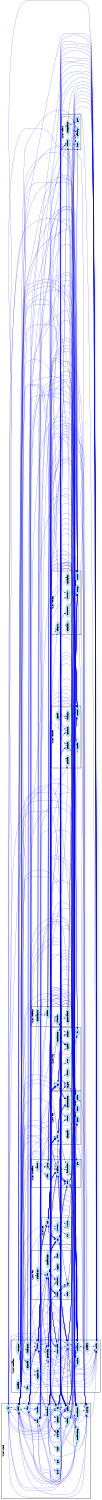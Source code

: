 /* ------------------------------------------------------------ */
/* created with bunch v3 */
/* Objective Function value = 1.0*/
/* ------------------------------------------------------------ */

digraph G {
size= "10,10";
rotate = 90;
subgraph cluster0 {
label = "(SS-L1):innd";
color = black;
style = bold;

"lc"[label="lc",shape=ellipse,color=lightblue,fontcolor=black,style=filled];
"innd"[label="innd",shape=ellipse,color=lightblue,fontcolor=black,style=filled];
"syslog"[label="syslog",shape=ellipse,color=lightblue,fontcolor=black,style=filled];
"nc"[label="nc",shape=ellipse,color=lightblue,fontcolor=black,style=filled];
"chan"[label="chan",shape=ellipse,color=lightblue,fontcolor=black,style=filled];
"newsfeeds"[label="newsfeeds",shape=ellipse,color=lightblue,fontcolor=black,style=filled];
"readin"[label="readin",shape=ellipse,color=lightblue,fontcolor=black,style=filled];
"stat"[label="stat",shape=ellipse,color=lightblue,fontcolor=black,style=filled];
"grp"[label="grp",shape=ellipse,color=lightblue,fontcolor=black,style=filled];
"getopt"[label="getopt",shape=ellipse,color=lightblue,fontcolor=black,style=filled];
"pwd"[label="pwd",shape=ellipse,color=lightblue,fontcolor=black,style=filled];
"inndstart"[label="inndstart",shape=ellipse,color=lightblue,fontcolor=black,style=filled];
"storage"[label="storage",shape=ellipse,color=lightblue,fontcolor=black,style=filled];
"ioctl"[label="ioctl",shape=ellipse,color=lightblue,fontcolor=black,style=filled];
"mman"[label="mman",shape=ellipse,color=lightblue,fontcolor=black,style=filled];
"dbz"[label="dbz",shape=ellipse,color=lightblue,fontcolor=black,style=filled];
"nonblocking"[label="nonblocking",shape=ellipse,color=lightblue,fontcolor=black,style=filled];
}
subgraph cluster1 {
label = "(SS-L1):xrealloc";
color = black;
style = bold;

"wait"[label="wait",shape=ellipse,color=lightblue,fontcolor=black,style=filled];
"waitnb"[label="waitnb",shape=ellipse,color=lightblue,fontcolor=black,style=filled];
"proc"[label="proc",shape=ellipse,color=lightblue,fontcolor=black,style=filled];
"site"[label="site",shape=ellipse,color=lightblue,fontcolor=black,style=filled];
"xrealloc"[label="xrealloc",shape=ellipse,color=lightblue,fontcolor=black,style=filled];
"qio"[label="qio",shape=ellipse,color=lightblue,fontcolor=black,style=filled];
"findheader"[label="findheader",shape=ellipse,color=lightblue,fontcolor=black,style=filled];
}
subgraph cluster2 {
label = "(SS-L1):art";
color = black;
style = bold;

"cleanfrom"[label="cleanfrom",shape=ellipse,color=lightblue,fontcolor=black,style=filled];
"regex"[label="regex",shape=ellipse,color=lightblue,fontcolor=black,style=filled];
"art"[label="art",shape=ellipse,color=lightblue,fontcolor=black,style=filled];
"makedir"[label="makedir",shape=ellipse,color=lightblue,fontcolor=black,style=filled];
"hash"[label="hash",shape=ellipse,color=lightblue,fontcolor=black,style=filled];
"wip"[label="wip",shape=ellipse,color=lightblue,fontcolor=black,style=filled];
"md5"[label="md5",shape=ellipse,color=lightblue,fontcolor=black,style=filled];
"libio"[label="libio",shape=ellipse,color=lightblue,fontcolor=black,style=filled];
"sendarticle"[label="sendarticle",shape=ellipse,color=lightblue,fontcolor=black,style=filled];
}
subgraph cluster3 {
label = "(SS-L1):string";
color = black;
style = bold;

"innvers"[label="innvers",shape=ellipse,color=lightblue,fontcolor=black,style=filled];
"checkart"[label="checkart",shape=ellipse,color=lightblue,fontcolor=black,style=filled];
"string"[label="string",shape=ellipse,color=lightblue,fontcolor=black,style=filled];
"xmemerr"[label="xmemerr",shape=ellipse,color=lightblue,fontcolor=black,style=filled];
"macros"[label="macros",shape=ellipse,color=lightblue,fontcolor=black,style=filled];
"errno"[label="errno",shape=ellipse,color=lightblue,fontcolor=black,style=filled];
"sendpass"[label="sendpass",shape=ellipse,color=lightblue,fontcolor=black,style=filled];
}
subgraph cluster4 {
label = "(SS-L1):unistd";
color = black;
style = bold;

"genid"[label="genid",shape=ellipse,color=lightblue,fontcolor=black,style=filled];
"gettime"[label="gettime",shape=ellipse,color=lightblue,fontcolor=black,style=filled];
"radix32"[label="radix32",shape=ellipse,color=lightblue,fontcolor=black,style=filled];
"netdb"[label="netdb",shape=ellipse,color=lightblue,fontcolor=black,style=filled];
"getfqdn"[label="getfqdn",shape=ellipse,color=lightblue,fontcolor=black,style=filled];
"unistd"[label="unistd",shape=ellipse,color=lightblue,fontcolor=black,style=filled];
"getdtab"[label="getdtab",shape=ellipse,color=lightblue,fontcolor=black,style=filled];
}
subgraph cluster5 {
label = "(SS-L1):ng";
color = black;
style = bold;

"dirent"[label="dirent",shape=ellipse,color=lightblue,fontcolor=black,style=filled];
"ctype"[label="ctype",shape=ellipse,color=lightblue,fontcolor=black,style=filled];
"ng"[label="ng",shape=ellipse,color=lightblue,fontcolor=black,style=filled];
"over"[label="over",shape=ellipse,color=lightblue,fontcolor=black,style=filled];
"in"[label="in",shape=ellipse,color=lightblue,fontcolor=black,style=filled];
"signal"[label="signal",shape=ellipse,color=lightblue,fontcolor=black,style=filled];
"select"[label="select",shape=ellipse,color=lightblue,fontcolor=black,style=filled];
"inndcomm"[label="inndcomm",shape=ellipse,color=lightblue,fontcolor=black,style=filled];
}
subgraph cluster6 {
label = "(SS-L1):his";
color = black;
style = bold;

"time"[label="time",shape=ellipse,color=lightblue,fontcolor=black,style=filled];
"timer"[label="timer",shape=ellipse,color=lightblue,fontcolor=black,style=filled];
"xfopena"[label="xfopena",shape=ellipse,color=lightblue,fontcolor=black,style=filled];
"fcntl"[label="fcntl",shape=ellipse,color=lightblue,fontcolor=black,style=filled];
"stdio"[label="stdio",shape=ellipse,color=lightblue,fontcolor=black,style=filled];
"his"[label="his",shape=ellipse,color=lightblue,fontcolor=black,style=filled];
"closeonexec"[label="closeonexec",shape=ellipse,color=lightblue,fontcolor=black,style=filled];
}
subgraph cluster7 {
label = "(SS-L1):cc";
color = black;
style = bold;

"icd"[label="icd",shape=ellipse,color=lightblue,fontcolor=black,style=filled];
"cc"[label="cc",shape=ellipse,color=lightblue,fontcolor=black,style=filled];
"xwrite"[label="xwrite",shape=ellipse,color=lightblue,fontcolor=black,style=filled];
"xwritev"[label="xwritev",shape=ellipse,color=lightblue,fontcolor=black,style=filled];
"uio"[label="uio",shape=ellipse,color=lightblue,fontcolor=black,style=filled];
}
subgraph cluster8 {
label = "(SS-L1):xmalloc";
color = black;
style = bold;

"myserver"[label="myserver",shape=ellipse,color=lightblue,fontcolor=black,style=filled];
"remopen"[label="remopen",shape=ellipse,color=lightblue,fontcolor=black,style=filled];
"clientlib"[label="clientlib",shape=ellipse,color=lightblue,fontcolor=black,style=filled];
"getconfig"[label="getconfig",shape=ellipse,color=lightblue,fontcolor=black,style=filled];
"reservedfd"[label="reservedfd",shape=ellipse,color=lightblue,fontcolor=black,style=filled];
"libinn"[label="libinn",shape=ellipse,color=lightblue,fontcolor=black,style=filled];
"xmalloc"[label="xmalloc",shape=ellipse,color=lightblue,fontcolor=black,style=filled];
"rc"[label="rc",shape=ellipse,color=lightblue,fontcolor=black,style=filled];
"lockfile"[label="lockfile",shape=ellipse,color=lightblue,fontcolor=black,style=filled];
"file"[label="file",shape=ellipse,color=lightblue,fontcolor=black,style=filled];
"socket"[label="socket",shape=ellipse,color=lightblue,fontcolor=black,style=filled];
"localopen"[label="localopen",shape=ellipse,color=lightblue,fontcolor=black,style=filled];
"conffile"[label="conffile",shape=ellipse,color=lightblue,fontcolor=black,style=filled];
"stdlib"[label="stdlib",shape=ellipse,color=lightblue,fontcolor=black,style=filled];
}
subgraph cluster9 {
label = "(SS-L1):status";
color = black;
style = bold;

"tempname"[label="tempname",shape=ellipse,color=lightblue,fontcolor=black,style=filled];
"perl"[label="perl",shape=ellipse,color=lightblue,fontcolor=black,style=filled];
"clibrary"[label="clibrary",shape=ellipse,color=lightblue,fontcolor=black,style=filled];
"status"[label="status",shape=ellipse,color=lightblue,fontcolor=black,style=filled];
"inet"[label="inet",shape=ellipse,color=lightblue,fontcolor=black,style=filled];
}
subgraph cluster10 {
label = "(SS-L1):defdist";
color = black;
style = bold;

"clientactive"[label="clientactive",shape=ellipse,color=lightblue,fontcolor=black,style=filled];
"defdist"[label="defdist",shape=ellipse,color=lightblue,fontcolor=black,style=filled];
"wildmat"[label="wildmat",shape=ellipse,color=lightblue,fontcolor=black,style=filled];
"getmodaddr"[label="getmodaddr",shape=ellipse,color=lightblue,fontcolor=black,style=filled];
}
"chan" -> "string" [color=blue,font=6];
"chan" -> "hash" [color=blue,font=6];
"chan" -> "wip" [color=blue,font=6];
"chan" -> "syslog" [color=blue,font=6];
"chan" -> "xrealloc" [color=blue,font=6];
"chan" -> "nc" [color=blue,font=6];
"chan" -> "inet" [color=blue,font=6];
"chan" -> "proc" [color=blue,font=6];
"chan" -> "errno" [color=blue,font=6];
"chan" -> "timer" [color=blue,font=6];
"chan" -> "site" [color=blue,font=6];
"chan" -> "cc" [color=blue,font=6];
"chan" -> "gettime" [color=blue,font=6];
"chan" -> "select" [color=blue,font=6];
"chan" -> "icd" [color=blue,font=6];
"chan" -> "lc" [color=blue,font=6];
"chan" -> "status" [color=blue,font=6];
"chan" -> "rc" [color=blue,font=6];
"chan" -> "closeonexec" [color=blue,font=6];
"chan" -> "innd" [color=blue,font=6];
"chan" -> "libinn" [color=blue,font=6];
"chan" -> "his" [color=blue,font=6];
"chan" -> "unistd" [color=blue,font=6];
"chan" -> "nonblocking" [color=blue,font=6];
"chan" -> "stdio" [color=blue,font=6];
"chan" -> "xmalloc" [color=blue,font=6];
"chan" -> "art" [color=blue,font=6];
"chan" -> "stdlib" [color=blue,font=6];
"stat" -> "icd" [color=blue,font=6];
"stat" -> "inndstart" [color=blue,font=6];
"stat" -> "stdio" [color=blue,font=6];
"stat" -> "libinn" [color=blue,font=6];
"stat" -> "ng" [color=blue,font=6];
"stat" -> "readin" [color=blue,font=6];
"stat" -> "dbz" [color=blue,font=6];
"stat" -> "newsfeeds" [color=blue,font=6];
"stat" -> "art" [color=blue,font=6];
"stat" -> "makedir" [color=blue,font=6];
"stat" -> "innd" [color=blue,font=6];
"waitnb" -> "proc" [color=blue,font=6];
"waitnb" -> "wait" [color=blue,font=6];
"md5" -> "string" [color=blue,font=6];
"md5" -> "hash" [color=blue,font=6];
"xrealloc" -> "string" [color=blue,font=6];
"xrealloc" -> "hash" [color=blue,font=6];
"xrealloc" -> "newsfeeds" [color=blue,font=6];
"xrealloc" -> "ng" [color=blue,font=6];
"xrealloc" -> "nc" [color=blue,font=6];
"xrealloc" -> "macros" [color=blue,font=6];
"xrealloc" -> "xmemerr" [color=blue,font=6];
"xrealloc" -> "proc" [color=blue,font=6];
"xrealloc" -> "findheader" [color=blue,font=6];
"xrealloc" -> "site" [color=blue,font=6];
"xrealloc" -> "cc" [color=blue,font=6];
"xrealloc" -> "rc" [color=blue,font=6];
"xrealloc" -> "innd" [color=blue,font=6];
"xrealloc" -> "his" [color=blue,font=6];
"xrealloc" -> "reservedfd" [color=blue,font=6];
"xrealloc" -> "getconfig" [color=blue,font=6];
"xrealloc" -> "chan" [color=blue,font=6];
"xrealloc" -> "stdlib" [color=blue,font=6];
"xrealloc" -> "art" [color=blue,font=6];
"xmemerr" -> "string" [color=blue,font=6];
"xmemerr" -> "errno" [color=blue,font=6];
"xmemerr" -> "stdlib" [color=blue,font=6];
"xmemerr" -> "stdio" [color=blue,font=6];
"gettime" -> "innd" [color=blue,font=6];
"gettime" -> "genid" [color=blue,font=6];
"gettime" -> "time" [color=blue,font=6];
"his" -> "string" [color=blue,font=6];
"his" -> "hash" [color=blue,font=6];
"his" -> "dbz" [color=blue,font=6];
"his" -> "syslog" [color=blue,font=6];
"his" -> "xrealloc" [color=blue,font=6];
"his" -> "nc" [color=blue,font=6];
"his" -> "errno" [color=blue,font=6];
"his" -> "timer" [color=blue,font=6];
"his" -> "cc" [color=blue,font=6];
"his" -> "fcntl" [color=blue,font=6];
"his" -> "closeonexec" [color=blue,font=6];
"his" -> "innd" [color=blue,font=6];
"his" -> "libinn" [color=blue,font=6];
"his" -> "reservedfd" [color=blue,font=6];
"his" -> "unistd" [color=blue,font=6];
"his" -> "getconfig" [color=blue,font=6];
"his" -> "stdio" [color=blue,font=6];
"his" -> "xmalloc" [color=blue,font=6];
"his" -> "chan" [color=blue,font=6];
"his" -> "stdlib" [color=blue,font=6];
"his" -> "art" [color=blue,font=6];
"icd" -> "string" [color=blue,font=6];
"icd" -> "mman" [color=blue,font=6];
"icd" -> "newsfeeds" [color=blue,font=6];
"icd" -> "ng" [color=blue,font=6];
"icd" -> "syslog" [color=blue,font=6];
"icd" -> "nc" [color=blue,font=6];
"icd" -> "errno" [color=blue,font=6];
"icd" -> "cc" [color=blue,font=6];
"icd" -> "xwrite" [color=blue,font=6];
"icd" -> "fcntl" [color=blue,font=6];
"icd" -> "closeonexec" [color=blue,font=6];
"icd" -> "innd" [color=blue,font=6];
"icd" -> "libinn" [color=blue,font=6];
"icd" -> "his" [color=blue,font=6];
"icd" -> "stat" [color=blue,font=6];
"icd" -> "unistd" [color=blue,font=6];
"icd" -> "xwritev" [color=blue,font=6];
"icd" -> "stdio" [color=blue,font=6];
"icd" -> "getconfig" [color=blue,font=6];
"icd" -> "xmalloc" [color=blue,font=6];
"icd" -> "stdlib" [color=blue,font=6];
"macros" -> "xmemerr" [color=blue,font=6];
"macros" -> "innd" [color=blue,font=6];
"clientlib" -> "remopen" [color=blue,font=6];
"clientlib" -> "myserver" [color=blue,font=6];
"clientlib" -> "string" [color=blue,font=6];
"clientlib" -> "stdlib" [color=blue,font=6];
"clientlib" -> "stdio" [color=blue,font=6];
"clientlib" -> "libinn" [color=blue,font=6];
"xmalloc" -> "string" [color=blue,font=6];
"xmalloc" -> "hash" [color=blue,font=6];
"xmalloc" -> "dbz" [color=blue,font=6];
"xmalloc" -> "conffile" [color=blue,font=6];
"xmalloc" -> "newsfeeds" [color=blue,font=6];
"xmalloc" -> "getopt" [color=blue,font=6];
"xmalloc" -> "ng" [color=blue,font=6];
"xmalloc" -> "inndstart" [color=blue,font=6];
"xmalloc" -> "nc" [color=blue,font=6];
"xmalloc" -> "macros" [color=blue,font=6];
"xmalloc" -> "proc" [color=blue,font=6];
"xmalloc" -> "findheader" [color=blue,font=6];
"xmalloc" -> "readin" [color=blue,font=6];
"xmalloc" -> "site" [color=blue,font=6];
"xmalloc" -> "cc" [color=blue,font=6];
"xmalloc" -> "icd" [color=blue,font=6];
"xmalloc" -> "rc" [color=blue,font=6];
"xmalloc" -> "getfqdn" [color=blue,font=6];
"xmalloc" -> "innd" [color=blue,font=6];
"xmalloc" -> "libinn" [color=blue,font=6];
"xmalloc" -> "his" [color=blue,font=6];
"xmalloc" -> "reservedfd" [color=blue,font=6];
"xmalloc" -> "getconfig" [color=blue,font=6];
"xmalloc" -> "chan" [color=blue,font=6];
"xmalloc" -> "defdist" [color=blue,font=6];
"xmalloc" -> "stdlib" [color=blue,font=6];
"xmalloc" -> "art" [color=blue,font=6];
"reservedfd" -> "rc" [color=blue,font=6];
"reservedfd" -> "his" [color=blue,font=6];
"reservedfd" -> "stdio" [color=blue,font=6];
"reservedfd" -> "xrealloc" [color=blue,font=6];
"reservedfd" -> "libinn" [color=blue,font=6];
"reservedfd" -> "ng" [color=blue,font=6];
"reservedfd" -> "dbz" [color=blue,font=6];
"reservedfd" -> "art" [color=blue,font=6];
"reservedfd" -> "status" [color=blue,font=6];
"reservedfd" -> "getconfig" [color=blue,font=6];
"reservedfd" -> "xmalloc" [color=blue,font=6];
"reservedfd" -> "stdlib" [color=blue,font=6];
"reservedfd" -> "innd" [color=blue,font=6];
"over" -> "in" [color=blue,font=6];
"over" -> "string" [color=blue,font=6];
"over" -> "ng" [color=blue,font=6];
"genid" -> "unistd" [color=blue,font=6];
"genid" -> "gettime" [color=blue,font=6];
"genid" -> "radix32" [color=blue,font=6];
"genid" -> "stdio" [color=blue,font=6];
"genid" -> "getfqdn" [color=blue,font=6];
"findheader" -> "string" [color=blue,font=6];
"findheader" -> "xrealloc" [color=blue,font=6];
"findheader" -> "xmalloc" [color=blue,font=6];
"findheader" -> "qio" [color=blue,font=6];
"findheader" -> "art" [color=blue,font=6];
"lockfile" -> "file" [color=blue,font=6];
"sendarticle" -> "string" [color=blue,font=6];
"sendarticle" -> "libio" [color=blue,font=6];
"sendarticle" -> "stdio" [color=blue,font=6];
"getdtab" -> "unistd" [color=blue,font=6];
"remopen" -> "stdio" [color=blue,font=6];
"remopen" -> "errno" [color=blue,font=6];
"remopen" -> "libinn" [color=blue,font=6];
"remopen" -> "unistd" [color=blue,font=6];
"remopen" -> "netdb" [color=blue,font=6];
"remopen" -> "clientlib" [color=blue,font=6];
"remopen" -> "inet" [color=blue,font=6];
"remopen" -> "string" [color=blue,font=6];
"remopen" -> "myserver" [color=blue,font=6];
"remopen" -> "in" [color=blue,font=6];
"remopen" -> "stdlib" [color=blue,font=6];
"remopen" -> "socket" [color=blue,font=6];
"dbz" -> "reservedfd" [color=blue,font=6];
"dbz" -> "his" [color=blue,font=6];
"dbz" -> "stdio" [color=blue,font=6];
"dbz" -> "fcntl" [color=blue,font=6];
"dbz" -> "errno" [color=blue,font=6];
"dbz" -> "libinn" [color=blue,font=6];
"dbz" -> "unistd" [color=blue,font=6];
"dbz" -> "stat" [color=blue,font=6];
"dbz" -> "closeonexec" [color=blue,font=6];
"dbz" -> "string" [color=blue,font=6];
"dbz" -> "getconfig" [color=blue,font=6];
"dbz" -> "xmalloc" [color=blue,font=6];
"dbz" -> "in" [color=blue,font=6];
"dbz" -> "mman" [color=blue,font=6];
"dbz" -> "stdlib" [color=blue,font=6];
"dbz" -> "select" [color=blue,font=6];
"dbz" -> "nonblocking" [color=blue,font=6];
"getconfig" -> "reservedfd" [color=blue,font=6];
"getconfig" -> "getfqdn" [color=blue,font=6];
"getconfig" -> "xrealloc" [color=blue,font=6];
"getconfig" -> "syslog" [color=blue,font=6];
"getconfig" -> "stdio" [color=blue,font=6];
"getconfig" -> "libinn" [color=blue,font=6];
"getconfig" -> "string" [color=blue,font=6];
"getconfig" -> "xmalloc" [color=blue,font=6];
"getconfig" -> "stdlib" [color=blue,font=6];
"site" -> "string" [color=blue,font=6];
"site" -> "wildmat" [color=blue,font=6];
"site" -> "hash" [color=blue,font=6];
"site" -> "newsfeeds" [color=blue,font=6];
"site" -> "syslog" [color=blue,font=6];
"site" -> "xrealloc" [color=blue,font=6];
"site" -> "time" [color=blue,font=6];
"site" -> "proc" [color=blue,font=6];
"site" -> "errno" [color=blue,font=6];
"site" -> "socket" [color=blue,font=6];
"site" -> "cc" [color=blue,font=6];
"site" -> "fcntl" [color=blue,font=6];
"site" -> "closeonexec" [color=blue,font=6];
"site" -> "libinn" [color=blue,font=6];
"site" -> "innd" [color=blue,font=6];
"site" -> "storage" [color=blue,font=6];
"site" -> "unistd" [color=blue,font=6];
"site" -> "stdio" [color=blue,font=6];
"site" -> "xmalloc" [color=blue,font=6];
"site" -> "chan" [color=blue,font=6];
"site" -> "stdlib" [color=blue,font=6];
"site" -> "art" [color=blue,font=6];
"clientactive" -> "unistd" [color=blue,font=6];
"clientactive" -> "defdist" [color=blue,font=6];
"clientactive" -> "getconfig" [color=blue,font=6];
"clientactive" -> "string" [color=blue,font=6];
"clientactive" -> "errno" [color=blue,font=6];
"clientactive" -> "stdlib" [color=blue,font=6];
"clientactive" -> "stdio" [color=blue,font=6];
"clientactive" -> "libinn" [color=blue,font=6];
"makedir" -> "errno" [color=blue,font=6];
"makedir" -> "stat" [color=blue,font=6];
"makedir" -> "art" [color=blue,font=6];
"makedir" -> "cc" [color=blue,font=6];
"radix32" -> "unistd" [color=blue,font=6];
"radix32" -> "genid" [color=blue,font=6];
"status" -> "reservedfd" [color=blue,font=6];
"status" -> "rc" [color=blue,font=6];
"status" -> "stdio" [color=blue,font=6];
"status" -> "syslog" [color=blue,font=6];
"status" -> "libinn" [color=blue,font=6];
"status" -> "unistd" [color=blue,font=6];
"status" -> "time" [color=blue,font=6];
"status" -> "chan" [color=blue,font=6];
"status" -> "inet" [color=blue,font=6];
"status" -> "string" [color=blue,font=6];
"status" -> "innd" [color=blue,font=6];
"status" -> "clibrary" [color=blue,font=6];
"checkart" -> "string" [color=blue,font=6];
"closeonexec" -> "site" [color=blue,font=6];
"closeonexec" -> "dbz" [color=blue,font=6];
"closeonexec" -> "errno" [color=blue,font=6];
"closeonexec" -> "icd" [color=blue,font=6];
"closeonexec" -> "stdio" [color=blue,font=6];
"closeonexec" -> "his" [color=blue,font=6];
"closeonexec" -> "chan" [color=blue,font=6];
"closeonexec" -> "fcntl" [color=blue,font=6];
"cc" -> "string" [color=blue,font=6];
"cc" -> "hash" [color=blue,font=6];
"cc" -> "newsfeeds" [color=blue,font=6];
"cc" -> "ng" [color=blue,font=6];
"cc" -> "syslog" [color=blue,font=6];
"cc" -> "ctype" [color=blue,font=6];
"cc" -> "xrealloc" [color=blue,font=6];
"cc" -> "in" [color=blue,font=6];
"cc" -> "errno" [color=blue,font=6];
"cc" -> "socket" [color=blue,font=6];
"cc" -> "site" [color=blue,font=6];
"cc" -> "xwrite" [color=blue,font=6];
"cc" -> "icd" [color=blue,font=6];
"cc" -> "rc" [color=blue,font=6];
"cc" -> "fcntl" [color=blue,font=6];
"cc" -> "innd" [color=blue,font=6];
"cc" -> "libinn" [color=blue,font=6];
"cc" -> "signal" [color=blue,font=6];
"cc" -> "his" [color=blue,font=6];
"cc" -> "storage" [color=blue,font=6];
"cc" -> "unistd" [color=blue,font=6];
"cc" -> "qio" [color=blue,font=6];
"cc" -> "getconfig" [color=blue,font=6];
"cc" -> "stdio" [color=blue,font=6];
"cc" -> "xmalloc" [color=blue,font=6];
"cc" -> "chan" [color=blue,font=6];
"cc" -> "art" [color=blue,font=6];
"cc" -> "makedir" [color=blue,font=6];
"cc" -> "stdlib" [color=blue,font=6];
"hash" -> "his" [color=blue,font=6];
"hash" -> "ctype" [color=blue,font=6];
"hash" -> "site" [color=blue,font=6];
"hash" -> "xrealloc" [color=blue,font=6];
"hash" -> "cc" [color=blue,font=6];
"hash" -> "chan" [color=blue,font=6];
"hash" -> "art" [color=blue,font=6];
"hash" -> "nc" [color=blue,font=6];
"hash" -> "wip" [color=blue,font=6];
"hash" -> "string" [color=blue,font=6];
"hash" -> "md5" [color=blue,font=6];
"hash" -> "xmalloc" [color=blue,font=6];
"timer" -> "string" [color=blue,font=6];
"timer" -> "stdio" [color=blue,font=6];
"timer" -> "libinn" [color=blue,font=6];
"timer" -> "time" [color=blue,font=6];
"timer" -> "syslog" [color=blue,font=6];
"inndcomm" -> "ctype" [color=blue,font=6];
"inndcomm" -> "stdio" [color=blue,font=6];
"inndcomm" -> "errno" [color=blue,font=6];
"inndcomm" -> "unistd" [color=blue,font=6];
"inndcomm" -> "libinn" [color=blue,font=6];
"inndcomm" -> "stat" [color=blue,font=6];
"inndcomm" -> "string" [color=blue,font=6];
"inndcomm" -> "getconfig" [color=blue,font=6];
"inndcomm" -> "xmalloc" [color=blue,font=6];
"inndcomm" -> "in" [color=blue,font=6];
"inndcomm" -> "signal" [color=blue,font=6];
"inndcomm" -> "stdlib" [color=blue,font=6];
"inndcomm" -> "select" [color=blue,font=6];
"inndcomm" -> "socket" [color=blue,font=6];
"getmodaddr" -> "unistd" [color=blue,font=6];
"getmodaddr" -> "wildmat" [color=blue,font=6];
"getmodaddr" -> "getconfig" [color=blue,font=6];
"getmodaddr" -> "string" [color=blue,font=6];
"getmodaddr" -> "errno" [color=blue,font=6];
"getmodaddr" -> "stdlib" [color=blue,font=6];
"getmodaddr" -> "libinn" [color=blue,font=6];
"getmodaddr" -> "stdio" [color=blue,font=6];
"readin" -> "fcntl" [color=blue,font=6];
"readin" -> "errno" [color=blue,font=6];
"readin" -> "libinn" [color=blue,font=6];
"readin" -> "unistd" [color=blue,font=6];
"readin" -> "newsfeeds" [color=blue,font=6];
"readin" -> "stat" [color=blue,font=6];
"readin" -> "getconfig" [color=blue,font=6];
"readin" -> "xmalloc" [color=blue,font=6];
"readin" -> "stdlib" [color=blue,font=6];
"innvers" -> "string" [color=blue,font=6];
"sendpass" -> "getconfig" [color=blue,font=6];
"sendpass" -> "string" [color=blue,font=6];
"sendpass" -> "errno" [color=blue,font=6];
"sendpass" -> "stdlib" [color=blue,font=6];
"sendpass" -> "stdio" [color=blue,font=6];
"sendpass" -> "libinn" [color=blue,font=6];
"tempname" -> "perl" [color=blue,font=6];
"tempname" -> "stdlib" [color=blue,font=6];
"tempname" -> "stdio" [color=blue,font=6];
"tempname" -> "clibrary" [color=blue,font=6];
"ng" -> "string" [color=blue,font=6];
"ng" -> "newsfeeds" [color=blue,font=6];
"ng" -> "mman" [color=blue,font=6];
"ng" -> "syslog" [color=blue,font=6];
"ng" -> "ctype" [color=blue,font=6];
"ng" -> "xrealloc" [color=blue,font=6];
"ng" -> "cc" [color=blue,font=6];
"ng" -> "icd" [color=blue,font=6];
"ng" -> "over" [color=blue,font=6];
"ng" -> "innd" [color=blue,font=6];
"ng" -> "libinn" [color=blue,font=6];
"ng" -> "dirent" [color=blue,font=6];
"ng" -> "stat" [color=blue,font=6];
"ng" -> "reservedfd" [color=blue,font=6];
"ng" -> "stdio" [color=blue,font=6];
"ng" -> "xmalloc" [color=blue,font=6];
"ng" -> "stdlib" [color=blue,font=6];
"ng" -> "art" [color=blue,font=6];
"nc" -> "string" [color=blue,font=6];
"nc" -> "hash" [color=blue,font=6];
"nc" -> "wip" [color=blue,font=6];
"nc" -> "syslog" [color=blue,font=6];
"nc" -> "xrealloc" [color=blue,font=6];
"nc" -> "errno" [color=blue,font=6];
"nc" -> "socket" [color=blue,font=6];
"nc" -> "readin" [color=blue,font=6];
"nc" -> "clibrary" [color=blue,font=6];
"nc" -> "lc" [color=blue,font=6];
"nc" -> "icd" [color=blue,font=6];
"nc" -> "rc" [color=blue,font=6];
"nc" -> "fcntl" [color=blue,font=6];
"nc" -> "innd" [color=blue,font=6];
"nc" -> "libinn" [color=blue,font=6];
"nc" -> "his" [color=blue,font=6];
"nc" -> "unistd" [color=blue,font=6];
"nc" -> "qio" [color=blue,font=6];
"nc" -> "stdio" [color=blue,font=6];
"nc" -> "getconfig" [color=blue,font=6];
"nc" -> "xmalloc" [color=blue,font=6];
"nc" -> "chan" [color=blue,font=6];
"nc" -> "stdlib" [color=blue,font=6];
"nc" -> "art" [color=blue,font=6];
"wip" -> "innd" [color=blue,font=6];
"wip" -> "string" [color=blue,font=6];
"wip" -> "xmalloc" [color=blue,font=6];
"wip" -> "stdlib" [color=blue,font=6];
"wip" -> "chan" [color=blue,font=6];
"wip" -> "hash" [color=blue,font=6];
"wip" -> "nc" [color=blue,font=6];
"xwrite" -> "unistd" [color=blue,font=6];
"xwrite" -> "string" [color=blue,font=6];
"xwrite" -> "icd" [color=blue,font=6];
"xwrite" -> "cc" [color=blue,font=6];
"wildmat" -> "getmodaddr" [color=blue,font=6];
"wildmat" -> "defdist" [color=blue,font=6];
"wildmat" -> "newsfeeds" [color=blue,font=6];
"wildmat" -> "site" [color=blue,font=6];
"wildmat" -> "rc" [color=blue,font=6];
"wildmat" -> "art" [color=blue,font=6];
"conffile" -> "string" [color=blue,font=6];
"conffile" -> "xmalloc" [color=blue,font=6];
"conffile" -> "stdlib" [color=blue,font=6];
"conffile" -> "stdio" [color=blue,font=6];
"cleanfrom" -> "string" [color=blue,font=6];
"cleanfrom" -> "art" [color=blue,font=6];
"perl" -> "tempname" [color=blue,font=6];
"xwritev" -> "uio" [color=blue,font=6];
"xwritev" -> "icd" [color=blue,font=6];
"xwritev" -> "art" [color=blue,font=6];
"inndstart" -> "libinn" [color=blue,font=6];
"inndstart" -> "socket" [color=blue,font=6];
"inndstart" -> "reservedfd" [color=blue,font=6];
"inndstart" -> "nc" [color=blue,font=6];
"inndstart" -> "stdio" [color=blue,font=6];
"inndstart" -> "pwd" [color=blue,font=6];
"inndstart" -> "unistd" [color=blue,font=6];
"inndstart" -> "dbz" [color=blue,font=6];
"inndstart" -> "inet" [color=blue,font=6];
"inndstart" -> "innvers" [color=blue,font=6];
"inndstart" -> "string" [color=blue,font=6];
"inndstart" -> "art" [color=blue,font=6];
"inndstart" -> "signal" [color=blue,font=6];
"inndstart" -> "ioctl" [color=blue,font=6];
"inndstart" -> "innd" [color=blue,font=6];
"inndstart" -> "gettime" [color=blue,font=6];
"inndstart" -> "his" [color=blue,font=6];
"inndstart" -> "icd" [color=blue,font=6];
"inndstart" -> "proc" [color=blue,font=6];
"inndstart" -> "getopt" [color=blue,font=6];
"inndstart" -> "getdtab" [color=blue,font=6];
"inndstart" -> "in" [color=blue,font=6];
"inndstart" -> "xmalloc" [color=blue,font=6];
"inndstart" -> "syslog" [color=blue,font=6];
"inndstart" -> "cc" [color=blue,font=6];
"inndstart" -> "storage" [color=blue,font=6];
"inndstart" -> "grp" [color=blue,font=6];
"inndstart" -> "macros" [color=blue,font=6];
"inndstart" -> "lc" [color=blue,font=6];
"inndstart" -> "rc" [color=blue,font=6];
"inndstart" -> "wip" [color=blue,font=6];
"inndstart" -> "getconfig" [color=blue,font=6];
"inndstart" -> "chan" [color=blue,font=6];
"inndstart" -> "stdlib" [color=blue,font=6];
"inndstart" -> "errno" [color=blue,font=6];
"inndstart" -> "stat" [color=blue,font=6];
"inndstart" -> "fcntl" [color=blue,font=6];
"defdist" -> "stdio" [color=blue,font=6];
"defdist" -> "errno" [color=blue,font=6];
"defdist" -> "wildmat" [color=blue,font=6];
"defdist" -> "libinn" [color=blue,font=6];
"defdist" -> "unistd" [color=blue,font=6];
"defdist" -> "string" [color=blue,font=6];
"defdist" -> "getconfig" [color=blue,font=6];
"defdist" -> "xmalloc" [color=blue,font=6];
"defdist" -> "clientactive" [color=blue,font=6];
"defdist" -> "stdlib" [color=blue,font=6];
"newsfeeds" -> "icd" [color=blue,font=6];
"newsfeeds" -> "site" [color=blue,font=6];
"newsfeeds" -> "ctype" [color=blue,font=6];
"newsfeeds" -> "xrealloc" [color=blue,font=6];
"newsfeeds" -> "syslog" [color=blue,font=6];
"newsfeeds" -> "wildmat" [color=blue,font=6];
"newsfeeds" -> "libinn" [color=blue,font=6];
"newsfeeds" -> "cc" [color=blue,font=6];
"newsfeeds" -> "ng" [color=blue,font=6];
"newsfeeds" -> "readin" [color=blue,font=6];
"newsfeeds" -> "stat" [color=blue,font=6];
"newsfeeds" -> "getconfig" [color=blue,font=6];
"newsfeeds" -> "string" [color=blue,font=6];
"newsfeeds" -> "xmalloc" [color=blue,font=6];
"newsfeeds" -> "stdlib" [color=blue,font=6];
"newsfeeds" -> "innd" [color=blue,font=6];
"proc" -> "site" [color=blue,font=6];
"proc" -> "syslog" [color=blue,font=6];
"proc" -> "xrealloc" [color=blue,font=6];
"proc" -> "errno" [color=blue,font=6];
"proc" -> "waitnb" [color=blue,font=6];
"proc" -> "xmalloc" [color=blue,font=6];
"proc" -> "signal" [color=blue,font=6];
"proc" -> "stdlib" [color=blue,font=6];
"proc" -> "innd" [color=blue,font=6];
"art" -> "string" [color=blue,font=6];
"art" -> "wildmat" [color=blue,font=6];
"art" -> "hash" [color=blue,font=6];
"art" -> "regex" [color=blue,font=6];
"art" -> "ng" [color=blue,font=6];
"art" -> "syslog" [color=blue,font=6];
"art" -> "ctype" [color=blue,font=6];
"art" -> "xrealloc" [color=blue,font=6];
"art" -> "time" [color=blue,font=6];
"art" -> "nc" [color=blue,font=6];
"art" -> "errno" [color=blue,font=6];
"art" -> "timer" [color=blue,font=6];
"art" -> "findheader" [color=blue,font=6];
"art" -> "site" [color=blue,font=6];
"art" -> "cc" [color=blue,font=6];
"art" -> "icd" [color=blue,font=6];
"art" -> "rc" [color=blue,font=6];
"art" -> "fcntl" [color=blue,font=6];
"art" -> "innd" [color=blue,font=6];
"art" -> "libinn" [color=blue,font=6];
"art" -> "his" [color=blue,font=6];
"art" -> "storage" [color=blue,font=6];
"art" -> "stat" [color=blue,font=6];
"art" -> "reservedfd" [color=blue,font=6];
"art" -> "unistd" [color=blue,font=6];
"art" -> "libio" [color=blue,font=6];
"art" -> "xwritev" [color=blue,font=6];
"art" -> "stdio" [color=blue,font=6];
"art" -> "getconfig" [color=blue,font=6];
"art" -> "xmalloc" [color=blue,font=6];
"art" -> "cleanfrom" [color=blue,font=6];
"art" -> "chan" [color=blue,font=6];
"art" -> "makedir" [color=blue,font=6];
"art" -> "stdlib" [color=blue,font=6];
"getfqdn" -> "unistd" [color=blue,font=6];
"getfqdn" -> "string" [color=blue,font=6];
"getfqdn" -> "netdb" [color=blue,font=6];
"getfqdn" -> "libinn" [color=blue,font=6];
"libinn" -> "getconfig" [color=blue,font=6];
"libinn" -> "string" [color=blue,font=6];
"libinn" -> "xmalloc" [color=blue,font=6];
"libinn" -> "stdlib" [color=blue,font=6];
"libinn" -> "getopt" [color=blue,font=6];
"libinn" -> "getfqdn" [color=blue,font=6];
"libinn" -> "cc" [color=blue,font=6];
"xfopena" -> "stdio" [color=blue,font=6];
"xfopena" -> "fcntl" [color=blue,font=6];
"innd" -> "string" [color=blue,font=6];
"innd" -> "dbz" [color=blue,font=6];
"innd" -> "newsfeeds" [color=blue,font=6];
"innd" -> "syslog" [color=blue,font=6];
"innd" -> "ng" [color=blue,font=6];
"innd" -> "getopt" [color=blue,font=6];
"innd" -> "xrealloc" [color=blue,font=6];
"innd" -> "getdtab" [color=blue,font=6];
"innd" -> "nc" [color=blue,font=6];
"innd" -> "errno" [color=blue,font=6];
"innd" -> "site" [color=blue,font=6];
"innd" -> "cc" [color=blue,font=6];
"innd" -> "lc" [color=blue,font=6];
"innd" -> "icd" [color=blue,font=6];
"innd" -> "rc" [color=blue,font=6];
"innd" -> "fcntl" [color=blue,font=6];
"innd" -> "closeonexec" [color=blue,font=6];
"innd" -> "libinn" [color=blue,font=6];
"innd" -> "signal" [color=blue,font=6];
"innd" -> "his" [color=blue,font=6];
"innd" -> "storage" [color=blue,font=6];
"innd" -> "stat" [color=blue,font=6];
"innd" -> "unistd" [color=blue,font=6];
"innd" -> "innvers" [color=blue,font=6];
"innd" -> "stdio" [color=blue,font=6];
"innd" -> "getconfig" [color=blue,font=6];
"innd" -> "xmalloc" [color=blue,font=6];
"innd" -> "chan" [color=blue,font=6];
"innd" -> "stdlib" [color=blue,font=6];
"innd" -> "art" [color=blue,font=6];
"localopen" -> "unistd" [color=blue,font=6];
"localopen" -> "socket" [color=blue,font=6];
"localopen" -> "string" [color=blue,font=6];
"localopen" -> "errno" [color=blue,font=6];
"localopen" -> "stdlib" [color=blue,font=6];
"localopen" -> "libinn" [color=blue,font=6];
"localopen" -> "stdio" [color=blue,font=6];
"lc" -> "syslog" [color=blue,font=6];
"lc" -> "errno" [color=blue,font=6];
"lc" -> "unistd" [color=blue,font=6];
"lc" -> "libinn" [color=blue,font=6];
"lc" -> "chan" [color=blue,font=6];
"lc" -> "nc" [color=blue,font=6];
"lc" -> "string" [color=blue,font=6];
"lc" -> "getconfig" [color=blue,font=6];
"lc" -> "xmalloc" [color=blue,font=6];
"lc" -> "stdlib" [color=blue,font=6];
"lc" -> "socket" [color=blue,font=6];
"lc" -> "innd" [color=blue,font=6];
"nonblocking" -> "dbz" [color=blue,font=6];
"nonblocking" -> "rc" [color=blue,font=6];
"nonblocking" -> "chan" [color=blue,font=6];
"nonblocking" -> "fcntl" [color=blue,font=6];
"rc" -> "string" [color=blue,font=6];
"rc" -> "netdb" [color=blue,font=6];
"rc" -> "wildmat" [color=blue,font=6];
"rc" -> "syslog" [color=blue,font=6];
"rc" -> "ctype" [color=blue,font=6];
"rc" -> "xrealloc" [color=blue,font=6];
"rc" -> "nc" [color=blue,font=6];
"rc" -> "inet" [color=blue,font=6];
"rc" -> "in" [color=blue,font=6];
"rc" -> "socket" [color=blue,font=6];
"rc" -> "clibrary" [color=blue,font=6];
"rc" -> "status" [color=blue,font=6];
"rc" -> "innd" [color=blue,font=6];
"rc" -> "libinn" [color=blue,font=6];
"rc" -> "unistd" [color=blue,font=6];
"rc" -> "reservedfd" [color=blue,font=6];
"rc" -> "nonblocking" [color=blue,font=6];
"rc" -> "getconfig" [color=blue,font=6];
"rc" -> "stdio" [color=blue,font=6];
"rc" -> "xmalloc" [color=blue,font=6];
"rc" -> "chan" [color=blue,font=6];
"rc" -> "art" [color=blue,font=6];
"rc" -> "stdlib" [color=blue,font=6];
}
